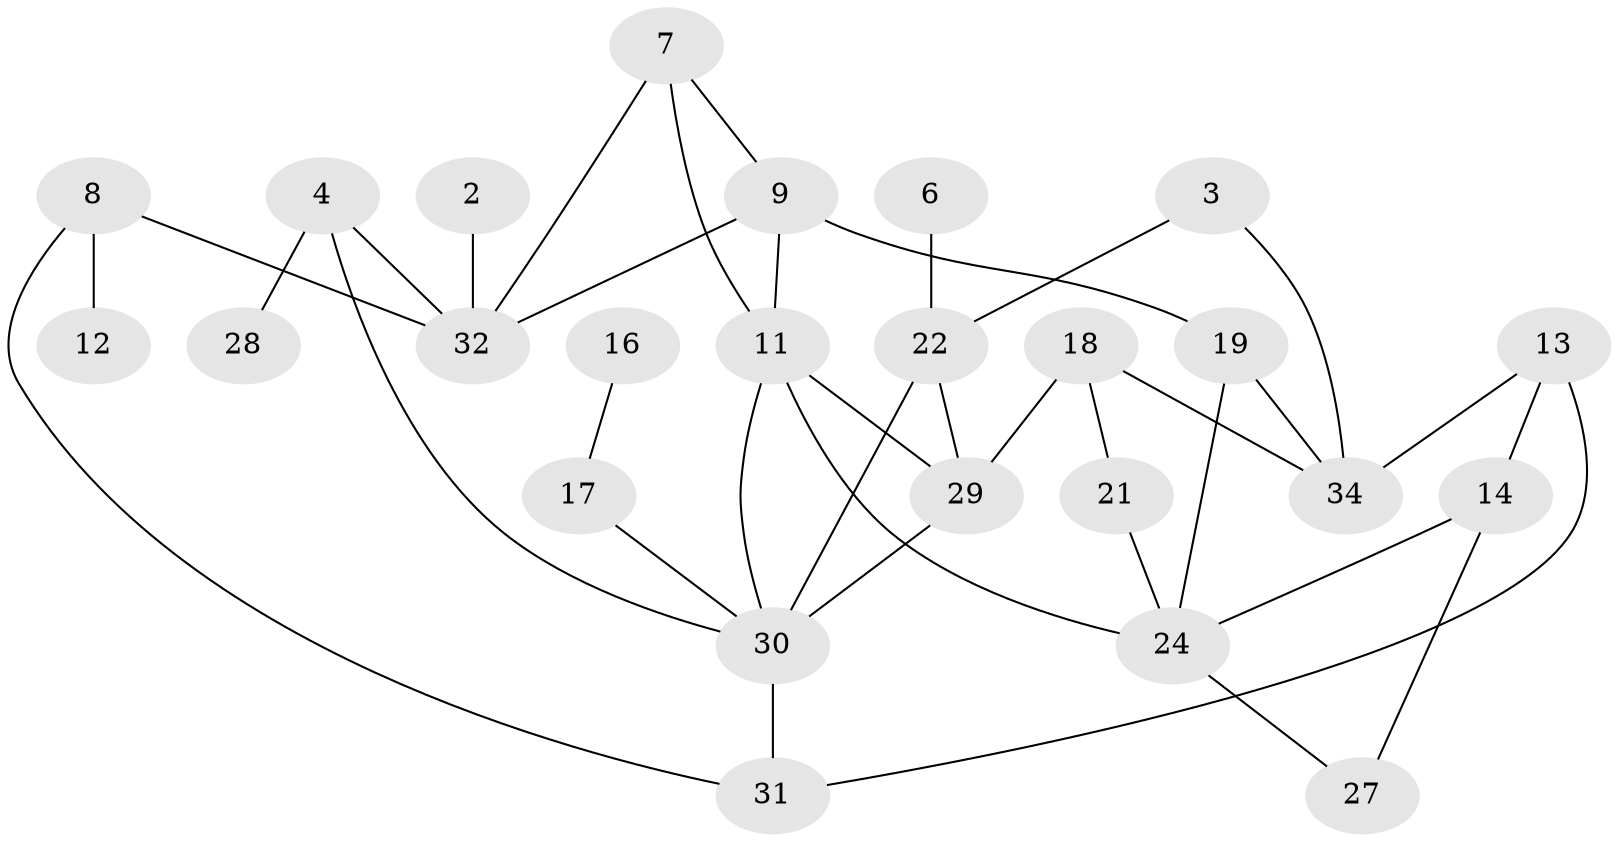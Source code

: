 // original degree distribution, {3: 0.1323529411764706, 2: 0.3088235294117647, 4: 0.14705882352941177, 0: 0.10294117647058823, 1: 0.23529411764705882, 5: 0.07352941176470588}
// Generated by graph-tools (version 1.1) at 2025/00/03/09/25 03:00:55]
// undirected, 25 vertices, 37 edges
graph export_dot {
graph [start="1"]
  node [color=gray90,style=filled];
  2;
  3;
  4;
  6;
  7;
  8;
  9;
  11;
  12;
  13;
  14;
  16;
  17;
  18;
  19;
  21;
  22;
  24;
  27;
  28;
  29;
  30;
  31;
  32;
  34;
  2 -- 32 [weight=1.0];
  3 -- 22 [weight=1.0];
  3 -- 34 [weight=1.0];
  4 -- 28 [weight=1.0];
  4 -- 30 [weight=1.0];
  4 -- 32 [weight=1.0];
  6 -- 22 [weight=1.0];
  7 -- 9 [weight=1.0];
  7 -- 11 [weight=1.0];
  7 -- 32 [weight=1.0];
  8 -- 12 [weight=1.0];
  8 -- 31 [weight=1.0];
  8 -- 32 [weight=1.0];
  9 -- 11 [weight=1.0];
  9 -- 19 [weight=1.0];
  9 -- 32 [weight=1.0];
  11 -- 24 [weight=2.0];
  11 -- 29 [weight=1.0];
  11 -- 30 [weight=1.0];
  13 -- 14 [weight=1.0];
  13 -- 31 [weight=2.0];
  13 -- 34 [weight=1.0];
  14 -- 24 [weight=1.0];
  14 -- 27 [weight=1.0];
  16 -- 17 [weight=2.0];
  17 -- 30 [weight=1.0];
  18 -- 21 [weight=1.0];
  18 -- 29 [weight=1.0];
  18 -- 34 [weight=1.0];
  19 -- 24 [weight=1.0];
  19 -- 34 [weight=1.0];
  21 -- 24 [weight=1.0];
  22 -- 29 [weight=1.0];
  22 -- 30 [weight=1.0];
  24 -- 27 [weight=1.0];
  29 -- 30 [weight=1.0];
  30 -- 31 [weight=2.0];
}
